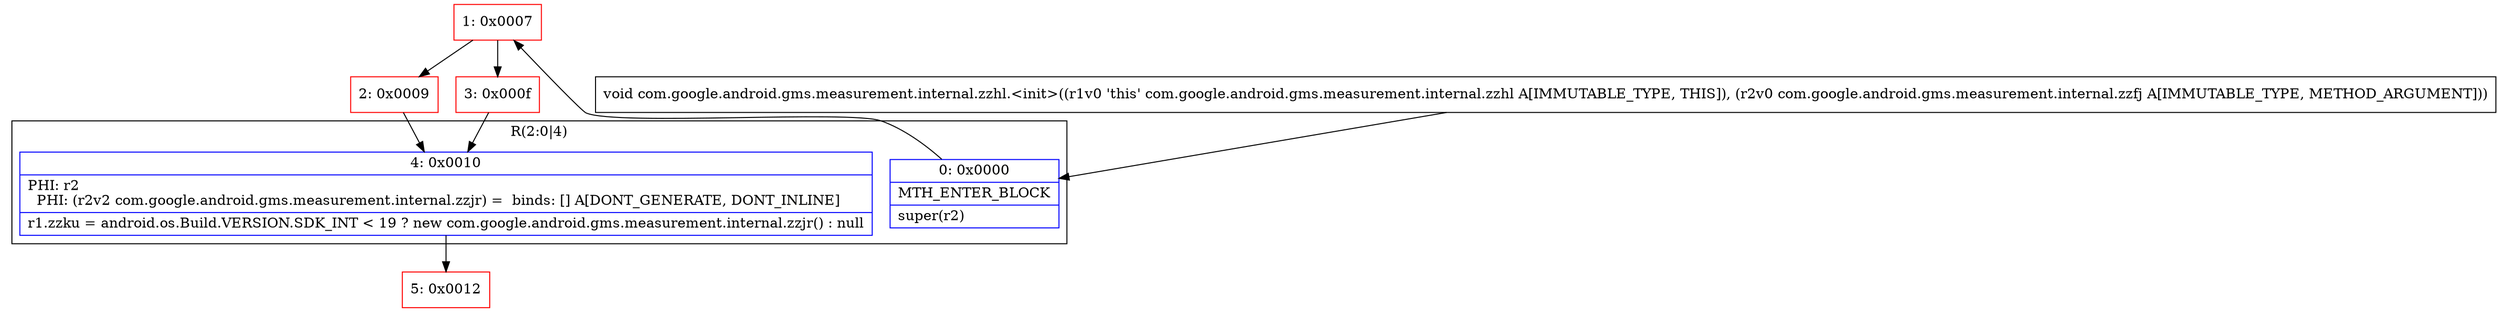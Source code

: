 digraph "CFG forcom.google.android.gms.measurement.internal.zzhl.\<init\>(Lcom\/google\/android\/gms\/measurement\/internal\/zzfj;)V" {
subgraph cluster_Region_273831201 {
label = "R(2:0|4)";
node [shape=record,color=blue];
Node_0 [shape=record,label="{0\:\ 0x0000|MTH_ENTER_BLOCK\l|super(r2)\l}"];
Node_4 [shape=record,label="{4\:\ 0x0010|PHI: r2 \l  PHI: (r2v2 com.google.android.gms.measurement.internal.zzjr) =  binds: [] A[DONT_GENERATE, DONT_INLINE]\l|r1.zzku = android.os.Build.VERSION.SDK_INT \< 19 ? new com.google.android.gms.measurement.internal.zzjr() : null\l}"];
}
Node_1 [shape=record,color=red,label="{1\:\ 0x0007}"];
Node_2 [shape=record,color=red,label="{2\:\ 0x0009}"];
Node_3 [shape=record,color=red,label="{3\:\ 0x000f}"];
Node_5 [shape=record,color=red,label="{5\:\ 0x0012}"];
MethodNode[shape=record,label="{void com.google.android.gms.measurement.internal.zzhl.\<init\>((r1v0 'this' com.google.android.gms.measurement.internal.zzhl A[IMMUTABLE_TYPE, THIS]), (r2v0 com.google.android.gms.measurement.internal.zzfj A[IMMUTABLE_TYPE, METHOD_ARGUMENT])) }"];
MethodNode -> Node_0;
Node_0 -> Node_1;
Node_4 -> Node_5;
Node_1 -> Node_2;
Node_1 -> Node_3;
Node_2 -> Node_4;
Node_3 -> Node_4;
}

